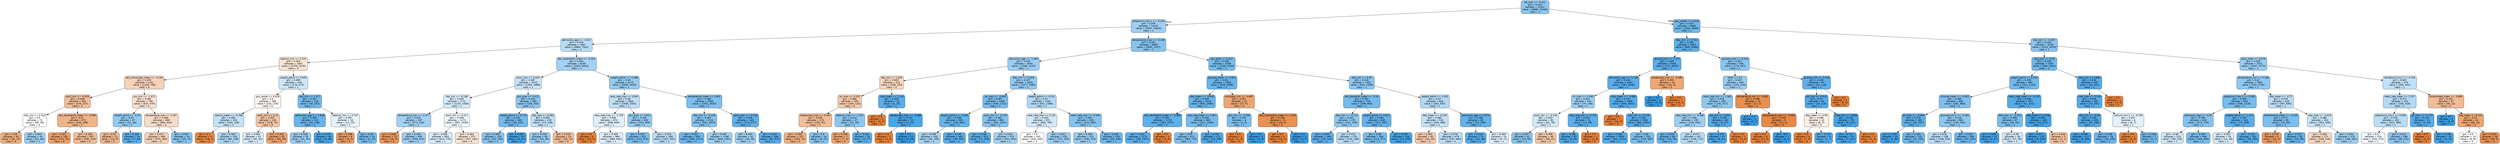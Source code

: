 digraph Tree {
node [shape=box, style="filled, rounded", color="black", fontname="helvetica"] ;
edge [fontname="helvetica"] ;
0 [label="ptt_max <= -0.221\ngini = 0.419\nsamples = 21167\nvalue = [9996, 23494]\nclass = 1", fillcolor="#8dc7f0"] ;
1 [label="potassium_max.1 <= -0.154\ngini = 0.449\nsamples = 14207\nvalue = [7635, 14829]\nclass = 1", fillcolor="#9fcff2"] ;
0 -> 1 [labeldistance=2.5, labelangle=45, headlabel="True"] ;
2 [label="admission_age <= -1.017\ngini = 0.476\nsamples = 7807\nvalue = [4800, 7502]\nclass = 1", fillcolor="#b8dcf6"] ;
1 -> 2 ;
3 [label="totalco2_min <= 0.331\ngini = 0.493\nsamples = 1567\nvalue = [1376, 1078]\nclass = 0", fillcolor="#f9e4d4"] ;
2 -> 3 ;
4 [label="abs_monocytes_mean <= -0.142\ngini = 0.476\nsamples = 1151\nvalue = [1100, 706]\nclass = 0", fillcolor="#f6d2b8"] ;
3 -> 4 ;
5 [label="spo2_min <= -0.029\ngini = 0.438\nsamples = 445\nvalue = [475, 227]\nclass = 0", fillcolor="#f1bd98"] ;
4 -> 5 ;
6 [label="dbp_min <= 0.416\ngini = 0.5\nsamples = 73\nvalue = [59, 59]\nclass = 0", fillcolor="#ffffff"] ;
5 -> 6 ;
7 [label="gini = 0.39\nsamples = 30\nvalue = [36, 13]\nclass = 0", fillcolor="#eeae80"] ;
6 -> 7 ;
8 [label="gini = 0.444\nsamples = 43\nvalue = [23, 46]\nclass = 1", fillcolor="#9ccef2"] ;
6 -> 8 ;
9 [label="abs_neutrophils_mean <= -0.985\ngini = 0.41\nsamples = 372\nvalue = [416, 168]\nclass = 0", fillcolor="#f0b489"] ;
5 -> 9 ;
10 [label="gini = 0.321\nsamples = 105\nvalue = [131, 33]\nclass = 0", fillcolor="#eca16b"] ;
9 -> 10 ;
11 [label="gini = 0.436\nsamples = 267\nvalue = [285, 135]\nclass = 0", fillcolor="#f1bd97"] ;
9 -> 11 ;
12 [label="gcs_min <= -1.472\ngini = 0.491\nsamples = 706\nvalue = [625, 479]\nclass = 0", fillcolor="#f9e2d1"] ;
4 -> 12 ;
13 [label="weight_admit <= -0.55\ngini = 0.43\nsamples = 37\nvalue = [21, 46]\nclass = 1", fillcolor="#93caf1"] ;
12 -> 13 ;
14 [label="gini = 0.42\nsamples = 11\nvalue = [14, 6]\nclass = 0", fillcolor="#f0b78e"] ;
13 -> 14 ;
15 [label="gini = 0.254\nsamples = 26\nvalue = [7, 40]\nclass = 1", fillcolor="#5caeea"] ;
13 -> 15 ;
16 [label="temperature_max <= 1.597\ngini = 0.486\nsamples = 669\nvalue = [604, 433]\nclass = 0", fillcolor="#f8dbc7"] ;
12 -> 16 ;
17 [label="gini = 0.474\nsamples = 599\nvalue = [575, 360]\nclass = 0", fillcolor="#f5d0b5"] ;
16 -> 17 ;
18 [label="gini = 0.407\nsamples = 70\nvalue = [29, 73]\nclass = 1", fillcolor="#88c4ef"] ;
16 -> 18 ;
19 [label="weight_admit <= 0.505\ngini = 0.489\nsamples = 416\nvalue = [276, 372]\nclass = 1", fillcolor="#cce6f8"] ;
3 -> 19 ;
20 [label="gcs_verbal <= 0.618\ngini = 0.5\nsamples = 288\nvalue = [231, 219]\nclass = 0", fillcolor="#fef8f5"] ;
19 -> 20 ;
21 [label="sodium_mean <= -0.766\ngini = 0.483\nsamples = 154\nvalue = [103, 149]\nclass = 1", fillcolor="#c2e1f7"] ;
20 -> 21 ;
22 [label="gini = 0.1\nsamples = 9\nvalue = [18, 1]\nclass = 0", fillcolor="#e68844"] ;
21 -> 22 ;
23 [label="gini = 0.463\nsamples = 145\nvalue = [85, 148]\nclass = 1", fillcolor="#abd5f4"] ;
21 -> 23 ;
24 [label="spo2_min <= 0.12\ngini = 0.457\nsamples = 134\nvalue = [128, 70]\nclass = 0", fillcolor="#f3c6a5"] ;
20 -> 24 ;
25 [label="gini = 0.494\nsamples = 52\nvalue = [35, 44]\nclass = 1", fillcolor="#d7ebfa"] ;
24 -> 25 ;
26 [label="gini = 0.342\nsamples = 82\nvalue = [93, 26]\nclass = 0", fillcolor="#eca470"] ;
24 -> 26 ;
27 [label="sbp_min <= 1.477\ngini = 0.351\nsamples = 128\nvalue = [45, 153]\nclass = 1", fillcolor="#73baed"] ;
19 -> 27 ;
28 [label="admission_age <= -1.618\ngini = 0.306\nsamples = 110\nvalue = [32, 138]\nclass = 1", fillcolor="#67b4eb"] ;
27 -> 28 ;
29 [label="gini = 0.438\nsamples = 50\nvalue = [24, 50]\nclass = 1", fillcolor="#98ccf1"] ;
28 -> 29 ;
30 [label="gini = 0.153\nsamples = 60\nvalue = [8, 88]\nclass = 1", fillcolor="#4ba6e7"] ;
28 -> 30 ;
31 [label="totalco2_min <= 0.747\ngini = 0.497\nsamples = 18\nvalue = [13, 15]\nclass = 1", fillcolor="#e5f2fc"] ;
27 -> 31 ;
32 [label="gini = 0.298\nsamples = 8\nvalue = [9, 2]\nclass = 0", fillcolor="#eb9d65"] ;
31 -> 32 ;
33 [label="gini = 0.36\nsamples = 10\nvalue = [4, 13]\nclass = 1", fillcolor="#76bbed"] ;
31 -> 33 ;
34 [label="abs_neutrophils_mean <= -0.304\ngini = 0.454\nsamples = 6240\nvalue = [3424, 6424]\nclass = 1", fillcolor="#a3d1f3"] ;
2 -> 34 ;
35 [label="pco2_max <= 0.033\ngini = 0.487\nsamples = 2070\nvalue = [1364, 1889]\nclass = 1", fillcolor="#c8e4f8"] ;
34 -> 35 ;
36 [label="sbp_min <= -0.198\ngini = 0.493\nsamples = 1771\nvalue = [1225, 1556]\nclass = 1", fillcolor="#d5eaf9"] ;
35 -> 36 ;
37 [label="temperature_min <= -2.377\ngini = 0.453\nsamples = 497\nvalue = [274, 518]\nclass = 1", fillcolor="#a2d1f3"] ;
36 -> 37 ;
38 [label="gini = 0.266\nsamples = 12\nvalue = [16, 3]\nclass = 0", fillcolor="#ea995e"] ;
37 -> 38 ;
39 [label="gini = 0.445\nsamples = 485\nvalue = [258, 515]\nclass = 1", fillcolor="#9ccef2"] ;
37 -> 39 ;
40 [label="spo2_min <= 0.417\ngini = 0.499\nsamples = 1274\nvalue = [951, 1038]\nclass = 1", fillcolor="#eef7fd"] ;
36 -> 40 ;
41 [label="gini = 0.493\nsamples = 903\nvalue = [614, 776]\nclass = 1", fillcolor="#d6ebfa"] ;
40 -> 41 ;
42 [label="gini = 0.492\nsamples = 371\nvalue = [337, 262]\nclass = 0", fillcolor="#f9e3d3"] ;
40 -> 42 ;
43 [label="gcs_eyes <= 0.412\ngini = 0.416\nsamples = 299\nvalue = [139, 333]\nclass = 1", fillcolor="#8cc6f0"] ;
35 -> 43 ;
44 [label="weight_admit <= 0.715\ngini = 0.351\nsamples = 180\nvalue = [66, 225]\nclass = 1", fillcolor="#73baed"] ;
43 -> 44 ;
45 [label="gini = 0.408\nsamples = 133\nvalue = [63, 158]\nclass = 1", fillcolor="#88c4ef"] ;
44 -> 45 ;
46 [label="gini = 0.082\nsamples = 47\nvalue = [3, 67]\nclass = 1", fillcolor="#42a1e6"] ;
44 -> 46 ;
47 [label="sbp_max <= 0.982\ngini = 0.481\nsamples = 119\nvalue = [73, 108]\nclass = 1", fillcolor="#bfdff7"] ;
43 -> 47 ;
48 [label="gini = 0.436\nsamples = 95\nvalue = [45, 95]\nclass = 1", fillcolor="#97cbf1"] ;
47 -> 48 ;
49 [label="gini = 0.433\nsamples = 24\nvalue = [28, 13]\nclass = 0", fillcolor="#f1bc95"] ;
47 -> 49 ;
50 [label="weight_admit <= -0.388\ngini = 0.43\nsamples = 4170\nvalue = [2060, 4535]\nclass = 1", fillcolor="#93caf1"] ;
34 -> 50 ;
51 [label="resp_rate_max <= 0.063\ngini = 0.48\nsamples = 1604\nvalue = [1008, 1505]\nclass = 1", fillcolor="#bedff6"] ;
50 -> 51 ;
52 [label="resp_rate_max <= -1.763\ngini = 0.496\nsamples = 974\nvalue = [698, 840]\nclass = 1", fillcolor="#deeefb"] ;
51 -> 52 ;
53 [label="gini = 0.0\nsamples = 6\nvalue = [10, 0]\nclass = 0", fillcolor="#e58139"] ;
52 -> 53 ;
54 [label="gini = 0.495\nsamples = 968\nvalue = [688, 840]\nclass = 1", fillcolor="#dbedfa"] ;
52 -> 54 ;
55 [label="gcs_eyes <= 0.412\ngini = 0.434\nsamples = 630\nvalue = [310, 665]\nclass = 1", fillcolor="#95cbf1"] ;
51 -> 55 ;
56 [label="gini = 0.373\nsamples = 321\nvalue = [123, 373]\nclass = 1", fillcolor="#7abdee"] ;
55 -> 56 ;
57 [label="gini = 0.476\nsamples = 309\nvalue = [187, 292]\nclass = 1", fillcolor="#b8dcf6"] ;
55 -> 57 ;
58 [label="temperature_mean <= 0.902\ngini = 0.383\nsamples = 2566\nvalue = [1052, 3030]\nclass = 1", fillcolor="#7ebfee"] ;
50 -> 58 ;
59 [label="dbp_min <= -0.126\ngini = 0.401\nsamples = 2124\nvalue = [942, 2453]\nclass = 1", fillcolor="#85c3ef"] ;
58 -> 59 ;
60 [label="gini = 0.327\nsamples = 926\nvalue = [304, 1172]\nclass = 1", fillcolor="#6cb6ec"] ;
59 -> 60 ;
61 [label="gini = 0.444\nsamples = 1198\nvalue = [638, 1281]\nclass = 1", fillcolor="#9ccef2"] ;
59 -> 61 ;
62 [label="spo2_max <= -0.718\ngini = 0.269\nsamples = 442\nvalue = [110, 577]\nclass = 1", fillcolor="#5fb0ea"] ;
58 -> 62 ;
63 [label="gini = 0.444\nsamples = 52\nvalue = [28, 56]\nclass = 1", fillcolor="#9ccef2"] ;
62 -> 63 ;
64 [label="gini = 0.235\nsamples = 390\nvalue = [82, 521]\nclass = 1", fillcolor="#58ace9"] ;
62 -> 64 ;
65 [label="temperature_max <= -0.248\ngini = 0.402\nsamples = 6400\nvalue = [2835, 7327]\nclass = 1", fillcolor="#86c3ef"] ;
1 -> 65 ;
66 [label="admission_age <= -1.464\ngini = 0.442\nsamples = 3044\nvalue = [1585, 3223]\nclass = 1", fillcolor="#9acdf2"] ;
65 -> 66 ;
67 [label="dbp_min <= 1.934\ngini = 0.483\nsamples = 215\nvalue = [208, 143]\nclass = 0", fillcolor="#f7d8c1"] ;
66 -> 67 ;
68 [label="ph_max <= 0.152\ngini = 0.466\nsamples = 200\nvalue = [204, 120]\nclass = 0", fillcolor="#f4cbad"] ;
67 -> 68 ;
69 [label="baseexcess_max <= 0.042\ngini = 0.436\nsamples = 173\nvalue = [192, 91]\nclass = 0", fillcolor="#f1bd97"] ;
68 -> 69 ;
70 [label="gini = 0.399\nsamples = 157\nvalue = [184, 70]\nclass = 0", fillcolor="#efb184"] ;
69 -> 70 ;
71 [label="gini = 0.4\nsamples = 16\nvalue = [8, 21]\nclass = 1", fillcolor="#84c2ef"] ;
69 -> 71 ;
72 [label="totalco2_max <= -1.101\ngini = 0.414\nsamples = 27\nvalue = [12, 29]\nclass = 1", fillcolor="#8bc6f0"] ;
68 -> 72 ;
73 [label="gini = 0.346\nsamples = 7\nvalue = [7, 2]\nclass = 0", fillcolor="#eca572"] ;
72 -> 73 ;
74 [label="gini = 0.264\nsamples = 20\nvalue = [5, 27]\nclass = 1", fillcolor="#5eafea"] ;
72 -> 74 ;
75 [label="mbp_mean <= 1.133\ngini = 0.252\nsamples = 15\nvalue = [4, 23]\nclass = 1", fillcolor="#5baeea"] ;
67 -> 75 ;
76 [label="gini = 0.0\nsamples = 2\nvalue = [2, 0]\nclass = 0", fillcolor="#e58139"] ;
75 -> 76 ;
77 [label="baseexcess_max <= -0.488\ngini = 0.147\nsamples = 13\nvalue = [2, 23]\nclass = 1", fillcolor="#4aa6e7"] ;
75 -> 77 ;
78 [label="gini = 0.0\nsamples = 2\nvalue = [2, 0]\nclass = 0", fillcolor="#e58139"] ;
77 -> 78 ;
79 [label="gini = 0.0\nsamples = 11\nvalue = [0, 23]\nclass = 1", fillcolor="#399de5"] ;
77 -> 79 ;
80 [label="dbp_min <= 0.004\ngini = 0.427\nsamples = 2829\nvalue = [1377, 3080]\nclass = 1", fillcolor="#92c9f1"] ;
66 -> 80 ;
81 [label="ph_max <= -0.003\ngini = 0.367\nsamples = 1438\nvalue = [546, 1712]\nclass = 1", fillcolor="#78bced"] ;
80 -> 81 ;
82 [label="weight_admit <= -0.846\ngini = 0.298\nsamples = 555\nvalue = [154, 691]\nclass = 1", fillcolor="#65b3eb"] ;
81 -> 82 ;
83 [label="gini = 0.458\nsamples = 100\nvalue = [55, 100]\nclass = 1", fillcolor="#a6d3f3"] ;
82 -> 83 ;
84 [label="gini = 0.246\nsamples = 455\nvalue = [99, 591]\nclass = 1", fillcolor="#5aade9"] ;
82 -> 84 ;
85 [label="pco2_min <= -0.134\ngini = 0.401\nsamples = 883\nvalue = [392, 1021]\nclass = 1", fillcolor="#85c3ef"] ;
81 -> 85 ;
86 [label="gini = 0.248\nsamples = 313\nvalue = [71, 419]\nclass = 1", fillcolor="#5baee9"] ;
85 -> 86 ;
87 [label="gini = 0.454\nsamples = 570\nvalue = [321, 602]\nclass = 1", fillcolor="#a3d1f3"] ;
85 -> 87 ;
88 [label="weight_admit <= 0.241\ngini = 0.47\nsamples = 1391\nvalue = [831, 1368]\nclass = 1", fillcolor="#b1d9f5"] ;
80 -> 88 ;
89 [label="resp_rate_max <= 0.102\ngini = 0.492\nsamples = 871\nvalue = [606, 785]\nclass = 1", fillcolor="#d2e9f9"] ;
88 -> 89 ;
90 [label="gini = 0.5\nsamples = 541\nvalue = [435, 435]\nclass = 0", fillcolor="#ffffff"] ;
89 -> 90 ;
91 [label="gini = 0.441\nsamples = 330\nvalue = [171, 350]\nclass = 1", fillcolor="#9acdf2"] ;
89 -> 91 ;
92 [label="heart_rate_max <= -0.044\ngini = 0.402\nsamples = 520\nvalue = [225, 583]\nclass = 1", fillcolor="#85c3ef"] ;
88 -> 92 ;
93 [label="gini = 0.438\nsamples = 315\nvalue = [160, 334]\nclass = 1", fillcolor="#98ccf1"] ;
92 -> 93 ;
94 [label="gini = 0.328\nsamples = 205\nvalue = [65, 249]\nclass = 1", fillcolor="#6db7ec"] ;
92 -> 94 ;
95 [label="gcs_eyes <= 0.412\ngini = 0.358\nsamples = 3356\nvalue = [1250, 4104]\nclass = 1", fillcolor="#75bbed"] ;
65 -> 95 ;
96 [label="glucose_mean <= 3.457\ngini = 0.311\nsamples = 2034\nvalue = [619, 2598]\nclass = 1", fillcolor="#68b4eb"] ;
95 -> 96 ;
97 [label="dbp_mean <= -0.062\ngini = 0.306\nsamples = 2019\nvalue = [602, 2593]\nclass = 1", fillcolor="#67b4eb"] ;
96 -> 97 ;
98 [label="abs_neutrophils_mean <= 5.986\ngini = 0.265\nsamples = 1176\nvalue = [290, 1557]\nclass = 1", fillcolor="#5eafea"] ;
97 -> 98 ;
99 [label="gini = 0.262\nsamples = 1173\nvalue = [285, 1557]\nclass = 1", fillcolor="#5dafea"] ;
98 -> 99 ;
100 [label="gini = 0.0\nsamples = 3\nvalue = [5, 0]\nclass = 0", fillcolor="#e58139"] ;
98 -> 100 ;
101 [label="resp_rate_mean <= 0.807\ngini = 0.356\nsamples = 843\nvalue = [312, 1036]\nclass = 1", fillcolor="#75bbed"] ;
97 -> 101 ;
102 [label="gini = 0.39\nsamples = 672\nvalue = [280, 776]\nclass = 1", fillcolor="#80c0ee"] ;
101 -> 102 ;
103 [label="gini = 0.195\nsamples = 171\nvalue = [32, 260]\nclass = 1", fillcolor="#51a9e8"] ;
101 -> 103 ;
104 [label="aniongap_min <= -0.687\ngini = 0.351\nsamples = 15\nvalue = [17, 5]\nclass = 0", fillcolor="#eda673"] ;
96 -> 104 ;
105 [label="gcs_min <= -2.009\ngini = 0.375\nsamples = 4\nvalue = [1, 3]\nclass = 1", fillcolor="#7bbeee"] ;
104 -> 105 ;
106 [label="gini = 0.0\nsamples = 1\nvalue = [1, 0]\nclass = 0", fillcolor="#e58139"] ;
105 -> 106 ;
107 [label="gini = 0.0\nsamples = 3\nvalue = [0, 3]\nclass = 1", fillcolor="#399de5"] ;
105 -> 107 ;
108 [label="abs_neutrophils_mean <= 1.329\ngini = 0.198\nsamples = 11\nvalue = [16, 2]\nclass = 0", fillcolor="#e89152"] ;
104 -> 108 ;
109 [label="gini = 0.0\nsamples = 9\nvalue = [16, 0]\nclass = 0", fillcolor="#e58139"] ;
108 -> 109 ;
110 [label="gini = 0.0\nsamples = 2\nvalue = [0, 2]\nclass = 1", fillcolor="#399de5"] ;
108 -> 110 ;
111 [label="dbp_min <= 0.09\ngini = 0.416\nsamples = 1322\nvalue = [631, 1506]\nclass = 1", fillcolor="#8cc6f0"] ;
95 -> 111 ;
112 [label="abs_basophils_mean <= -0.16\ngini = 0.352\nsamples = 718\nvalue = [268, 909]\nclass = 1", fillcolor="#73baed"] ;
111 -> 112 ;
113 [label="dbp_min <= -0.712\ngini = 0.421\nsamples = 278\nvalue = [141, 328]\nclass = 1", fillcolor="#8ec7f0"] ;
112 -> 113 ;
114 [label="gini = 0.255\nsamples = 108\nvalue = [25, 142]\nclass = 1", fillcolor="#5caeea"] ;
113 -> 114 ;
115 [label="gini = 0.473\nsamples = 170\nvalue = [116, 186]\nclass = 1", fillcolor="#b4daf5"] ;
113 -> 115 ;
116 [label="weight_admit <= 0.617\ngini = 0.294\nsamples = 440\nvalue = [127, 581]\nclass = 1", fillcolor="#64b2eb"] ;
112 -> 116 ;
117 [label="gini = 0.36\nsamples = 306\nvalue = [116, 377]\nclass = 1", fillcolor="#76bbed"] ;
116 -> 117 ;
118 [label="gini = 0.097\nsamples = 134\nvalue = [11, 204]\nclass = 1", fillcolor="#44a2e6"] ;
116 -> 118 ;
119 [label="weight_admit <= 1.052\ngini = 0.47\nsamples = 604\nvalue = [363, 597]\nclass = 1", fillcolor="#b1d9f5"] ;
111 -> 119 ;
120 [label="dbp_mean <= -0.235\ngini = 0.484\nsamples = 519\nvalue = [340, 488]\nclass = 1", fillcolor="#c3e1f7"] ;
119 -> 120 ;
121 [label="gini = 0.465\nsamples = 40\nvalue = [43, 25]\nclass = 0", fillcolor="#f4caac"] ;
120 -> 121 ;
122 [label="gini = 0.476\nsamples = 479\nvalue = [297, 463]\nclass = 1", fillcolor="#b8dcf6"] ;
120 -> 122 ;
123 [label="admission_age <= 0.074\ngini = 0.288\nsamples = 85\nvalue = [23, 109]\nclass = 1", fillcolor="#63b2ea"] ;
119 -> 123 ;
124 [label="gini = 0.219\nsamples = 70\nvalue = [14, 98]\nclass = 1", fillcolor="#55abe9"] ;
123 -> 124 ;
125 [label="gini = 0.495\nsamples = 15\nvalue = [9, 11]\nclass = 1", fillcolor="#dbedfa"] ;
123 -> 125 ;
126 [label="gcs_verbal <= 0.618\ngini = 0.337\nsamples = 6960\nvalue = [2361, 8665]\nclass = 1", fillcolor="#6fb8ec"] ;
0 -> 126 [labeldistance=2.5, labelangle=-45, headlabel="False"] ;
127 [label="dbp_min <= 0.741\ngini = 0.265\nsamples = 3832\nvalue = [949, 5089]\nclass = 1", fillcolor="#5eafea"] ;
126 -> 127 ;
128 [label="glucose_min <= 7.371\ngini = 0.245\nsamples = 3442\nvalue = [775, 4652]\nclass = 1", fillcolor="#5aade9"] ;
127 -> 128 ;
129 [label="admission_age <= -1.718\ngini = 0.243\nsamples = 3432\nvalue = [765, 4649]\nclass = 1", fillcolor="#5aade9"] ;
128 -> 129 ;
130 [label="inr_max <= 0.296\ngini = 0.442\nsamples = 143\nvalue = [73, 148]\nclass = 1", fillcolor="#9bcdf2"] ;
129 -> 130 ;
131 [label="pco2_min <= -0.134\ngini = 0.492\nsamples = 92\nvalue = [61, 79]\nclass = 1", fillcolor="#d2e9f9"] ;
130 -> 131 ;
132 [label="gini = 0.407\nsamples = 52\nvalue = [23, 58]\nclass = 1", fillcolor="#88c4ef"] ;
131 -> 132 ;
133 [label="gini = 0.458\nsamples = 40\nvalue = [38, 21]\nclass = 0", fillcolor="#f3c7a6"] ;
131 -> 133 ;
134 [label="resp_rate_min <= 4.735\ngini = 0.252\nsamples = 51\nvalue = [12, 69]\nclass = 1", fillcolor="#5baeea"] ;
130 -> 134 ;
135 [label="gini = 0.186\nsamples = 50\nvalue = [8, 69]\nclass = 1", fillcolor="#50a8e8"] ;
134 -> 135 ;
136 [label="gini = 0.0\nsamples = 1\nvalue = [4, 0]\nclass = 0", fillcolor="#e58139"] ;
134 -> 136 ;
137 [label="mbp_mean <= -3.096\ngini = 0.231\nsamples = 3289\nvalue = [692, 4501]\nclass = 1", fillcolor="#57ace9"] ;
129 -> 137 ;
138 [label="gini = 0.0\nsamples = 7\nvalue = [10, 0]\nclass = 0", fillcolor="#e58139"] ;
137 -> 138 ;
139 [label="po2_min <= 0.719\ngini = 0.229\nsamples = 3282\nvalue = [682, 4501]\nclass = 1", fillcolor="#57ace9"] ;
137 -> 139 ;
140 [label="gini = 0.208\nsamples = 2950\nvalue = [552, 4121]\nclass = 1", fillcolor="#54aae8"] ;
139 -> 140 ;
141 [label="gini = 0.38\nsamples = 332\nvalue = [130, 380]\nclass = 1", fillcolor="#7dbfee"] ;
139 -> 141 ;
142 [label="baseexcess_min <= -4.186\ngini = 0.355\nsamples = 10\nvalue = [10, 3]\nclass = 0", fillcolor="#eda774"] ;
128 -> 142 ;
143 [label="gini = 0.0\nsamples = 3\nvalue = [0, 3]\nclass = 1", fillcolor="#399de5"] ;
142 -> 143 ;
144 [label="gini = 0.0\nsamples = 7\nvalue = [10, 0]\nclass = 0", fillcolor="#e58139"] ;
142 -> 144 ;
145 [label="glucose_max <= 0.319\ngini = 0.407\nsamples = 390\nvalue = [174, 437]\nclass = 1", fillcolor="#88c4ef"] ;
127 -> 145 ;
146 [label="other <= 0.5\ngini = 0.437\nsamples = 293\nvalue = [152, 319]\nclass = 1", fillcolor="#97ccf1"] ;
145 -> 146 ;
147 [label="heart_rate_min <= 1.383\ngini = 0.419\nsamples = 283\nvalue = [135, 317]\nclass = 1", fillcolor="#8dc7f0"] ;
146 -> 147 ;
148 [label="resp_rate_min <= -0.506\ngini = 0.446\nsamples = 235\nvalue = [126, 250]\nclass = 1", fillcolor="#9dcef2"] ;
147 -> 148 ;
149 [label="gini = 0.305\nsamples = 68\nvalue = [18, 78]\nclass = 1", fillcolor="#67b4eb"] ;
148 -> 149 ;
150 [label="gini = 0.474\nsamples = 167\nvalue = [108, 172]\nclass = 1", fillcolor="#b5dbf5"] ;
148 -> 150 ;
151 [label="sbp_min <= 3.037\ngini = 0.209\nsamples = 48\nvalue = [9, 67]\nclass = 1", fillcolor="#54aae8"] ;
147 -> 151 ;
152 [label="gini = 0.151\nsamples = 47\nvalue = [6, 67]\nclass = 1", fillcolor="#4ba6e7"] ;
151 -> 152 ;
153 [label="gini = 0.0\nsamples = 1\nvalue = [3, 0]\nclass = 0", fillcolor="#e58139"] ;
151 -> 153 ;
154 [label="temperature_min <= -0.681\ngini = 0.188\nsamples = 10\nvalue = [17, 2]\nclass = 0", fillcolor="#e89050"] ;
146 -> 154 ;
155 [label="gini = 0.0\nsamples = 1\nvalue = [0, 1]\nclass = 1", fillcolor="#399de5"] ;
154 -> 155 ;
156 [label="temperature_max <= -0.008\ngini = 0.105\nsamples = 9\nvalue = [17, 1]\nclass = 0", fillcolor="#e78845"] ;
154 -> 156 ;
157 [label="gini = 0.0\nsamples = 8\nvalue = [17, 0]\nclass = 0", fillcolor="#e58139"] ;
156 -> 157 ;
158 [label="gini = 0.0\nsamples = 1\nvalue = [0, 1]\nclass = 1", fillcolor="#399de5"] ;
156 -> 158 ;
159 [label="glucose_min <= 3.518\ngini = 0.265\nsamples = 97\nvalue = [22, 118]\nclass = 1", fillcolor="#5eafea"] ;
145 -> 159 ;
160 [label="ptt_max <= 0.012\ngini = 0.21\nsamples = 91\nvalue = [16, 118]\nclass = 1", fillcolor="#54aae9"] ;
159 -> 160 ;
161 [label="dbp_mean <= 0.99\ngini = 0.498\nsamples = 12\nvalue = [8, 7]\nclass = 0", fillcolor="#fcefe6"] ;
160 -> 161 ;
162 [label="gini = 0.0\nsamples = 4\nvalue = [7, 0]\nclass = 0", fillcolor="#e58139"] ;
161 -> 162 ;
163 [label="gini = 0.219\nsamples = 8\nvalue = [1, 7]\nclass = 1", fillcolor="#55abe9"] ;
161 -> 163 ;
164 [label="mbp_min <= 3.008\ngini = 0.125\nsamples = 79\nvalue = [8, 111]\nclass = 1", fillcolor="#47a4e7"] ;
160 -> 164 ;
165 [label="gini = 0.112\nsamples = 78\nvalue = [7, 111]\nclass = 1", fillcolor="#45a3e7"] ;
164 -> 165 ;
166 [label="gini = 0.0\nsamples = 1\nvalue = [1, 0]\nclass = 0", fillcolor="#e58139"] ;
164 -> 166 ;
167 [label="gini = 0.0\nsamples = 6\nvalue = [6, 0]\nclass = 0", fillcolor="#e58139"] ;
159 -> 167 ;
168 [label="sbp_min <= -0.357\ngini = 0.406\nsamples = 3128\nvalue = [1412, 3576]\nclass = 1", fillcolor="#87c4ef"] ;
126 -> 168 ;
169 [label="sbp_max <= 0.18\ngini = 0.328\nsamples = 1097\nvalue = [365, 1401]\nclass = 1", fillcolor="#6db7ec"] ;
168 -> 169 ;
170 [label="weight_admit <= 0.529\ngini = 0.349\nsamples = 892\nvalue = [322, 1110]\nclass = 1", fillcolor="#72b9ed"] ;
169 -> 170 ;
171 [label="chloride_mean <= -0.652\ngini = 0.385\nsamples = 685\nvalue = [281, 800]\nclass = 1", fillcolor="#7fbfee"] ;
170 -> 171 ;
172 [label="ph_max <= -0.003\ngini = 0.272\nsamples = 181\nvalue = [46, 237]\nclass = 1", fillcolor="#5fb0ea"] ;
171 -> 172 ;
173 [label="gini = 0.105\nsamples = 59\nvalue = [5, 85]\nclass = 1", fillcolor="#45a3e7"] ;
172 -> 173 ;
174 [label="gini = 0.335\nsamples = 122\nvalue = [41, 152]\nclass = 1", fillcolor="#6eb7ec"] ;
172 -> 174 ;
175 [label="glucose_min.2 <= -0.382\ngini = 0.416\nsamples = 504\nvalue = [235, 563]\nclass = 1", fillcolor="#8cc6f0"] ;
171 -> 175 ;
176 [label="gini = 0.476\nsamples = 238\nvalue = [148, 230]\nclass = 1", fillcolor="#b8dcf6"] ;
175 -> 176 ;
177 [label="gini = 0.328\nsamples = 266\nvalue = [87, 333]\nclass = 1", fillcolor="#6db7ec"] ;
175 -> 177 ;
178 [label="heart_rate_mean <= -0.225\ngini = 0.206\nsamples = 207\nvalue = [41, 310]\nclass = 1", fillcolor="#53aae8"] ;
170 -> 178 ;
179 [label="dbp_max <= -0.552\ngini = 0.369\nsamples = 67\nvalue = [30, 93]\nclass = 1", fillcolor="#79bded"] ;
178 -> 179 ;
180 [label="gini = 0.095\nsamples = 37\nvalue = [3, 57]\nclass = 1", fillcolor="#43a2e6"] ;
179 -> 180 ;
181 [label="gini = 0.49\nsamples = 30\nvalue = [27, 36]\nclass = 1", fillcolor="#cee6f8"] ;
179 -> 181 ;
182 [label="sbp_mean <= 0.106\ngini = 0.092\nsamples = 140\nvalue = [11, 217]\nclass = 1", fillcolor="#43a2e6"] ;
178 -> 182 ;
183 [label="gini = 0.077\nsamples = 137\nvalue = [9, 216]\nclass = 1", fillcolor="#41a1e6"] ;
182 -> 183 ;
184 [label="gini = 0.444\nsamples = 3\nvalue = [2, 1]\nclass = 0", fillcolor="#f2c09c"] ;
182 -> 184 ;
185 [label="mbp_min <= 0.892\ngini = 0.224\nsamples = 205\nvalue = [43, 291]\nclass = 1", fillcolor="#56abe9"] ;
169 -> 185 ;
186 [label="mbp_max <= 3.334\ngini = 0.216\nsamples = 204\nvalue = [41, 291]\nclass = 1", fillcolor="#55abe9"] ;
185 -> 186 ;
187 [label="dbp_min <= -0.56\ngini = 0.195\nsamples = 195\nvalue = [35, 284]\nclass = 1", fillcolor="#51a9e8"] ;
186 -> 187 ;
188 [label="gini = 0.089\nsamples = 117\nvalue = [9, 184]\nclass = 1", fillcolor="#43a2e6"] ;
187 -> 188 ;
189 [label="gini = 0.328\nsamples = 78\nvalue = [26, 100]\nclass = 1", fillcolor="#6cb6ec"] ;
187 -> 189 ;
190 [label="calcium_min.1 <= -0.706\ngini = 0.497\nsamples = 9\nvalue = [6, 7]\nclass = 1", fillcolor="#e3f1fb"] ;
186 -> 190 ;
191 [label="gini = 0.0\nsamples = 2\nvalue = [4, 0]\nclass = 0", fillcolor="#e58139"] ;
190 -> 191 ;
192 [label="gini = 0.346\nsamples = 7\nvalue = [2, 7]\nclass = 1", fillcolor="#72b9ec"] ;
190 -> 192 ;
193 [label="gini = 0.0\nsamples = 1\nvalue = [2, 0]\nclass = 0", fillcolor="#e58139"] ;
185 -> 193 ;
194 [label="spo2_mean <= 0.479\ngini = 0.439\nsamples = 2031\nvalue = [1047, 2175]\nclass = 1", fillcolor="#98ccf2"] ;
168 -> 194 ;
195 [label="temperature_min <= 0.336\ngini = 0.42\nsamples = 1561\nvalue = [743, 1734]\nclass = 1", fillcolor="#8ec7f0"] ;
194 -> 195 ;
196 [label="potassium_max.1 <= 0.085\ngini = 0.359\nsamples = 933\nvalue = [346, 1128]\nclass = 1", fillcolor="#76bbed"] ;
195 -> 196 ;
197 [label="admission_age <= -0.51\ngini = 0.399\nsamples = 618\nvalue = [274, 720]\nclass = 1", fillcolor="#84c2ef"] ;
196 -> 197 ;
198 [label="gini = 0.49\nsamples = 124\nvalue = [90, 120]\nclass = 1", fillcolor="#cee6f8"] ;
197 -> 198 ;
199 [label="gini = 0.359\nsamples = 494\nvalue = [184, 600]\nclass = 1", fillcolor="#76bbed"] ;
197 -> 199 ;
200 [label="weight_admit <= -1.127\ngini = 0.255\nsamples = 315\nvalue = [72, 408]\nclass = 1", fillcolor="#5caeea"] ;
196 -> 200 ;
201 [label="gini = 0.492\nsamples = 24\nvalue = [14, 18]\nclass = 1", fillcolor="#d3e9f9"] ;
200 -> 201 ;
202 [label="gini = 0.225\nsamples = 291\nvalue = [58, 390]\nclass = 1", fillcolor="#56ace9"] ;
200 -> 202 ;
203 [label="dbp_mean <= -0.77\ngini = 0.478\nsamples = 628\nvalue = [397, 606]\nclass = 1", fillcolor="#bbddf6"] ;
195 -> 203 ;
204 [label="temperature_mean <= -0.235\ngini = 0.377\nsamples = 85\nvalue = [33, 98]\nclass = 1", fillcolor="#7cbeee"] ;
203 -> 204 ;
205 [label="gini = 0.278\nsamples = 5\nvalue = [10, 2]\nclass = 0", fillcolor="#ea9a61"] ;
204 -> 205 ;
206 [label="gini = 0.312\nsamples = 80\nvalue = [23, 96]\nclass = 1", fillcolor="#68b4eb"] ;
204 -> 206 ;
207 [label="sbp_max <= -0.424\ngini = 0.486\nsamples = 543\nvalue = [364, 508]\nclass = 1", fillcolor="#c7e3f8"] ;
203 -> 207 ;
208 [label="gini = 0.483\nsamples = 173\nvalue = [168, 116]\nclass = 0", fillcolor="#f7d8c2"] ;
207 -> 208 ;
209 [label="gini = 0.444\nsamples = 370\nvalue = [196, 392]\nclass = 1", fillcolor="#9ccef2"] ;
207 -> 209 ;
210 [label="hematocrit_min.1 <= 0.726\ngini = 0.483\nsamples = 470\nvalue = [304, 441]\nclass = 1", fillcolor="#c1e1f7"] ;
194 -> 210 ;
211 [label="heart_rate_mean <= 1.317\ngini = 0.471\nsamples = 423\nvalue = [256, 419]\nclass = 1", fillcolor="#b2d9f5"] ;
210 -> 211 ;
212 [label="potassium_min.1 <= 0.056\ngini = 0.478\nsamples = 402\nvalue = [251, 385]\nclass = 1", fillcolor="#baddf6"] ;
211 -> 212 ;
213 [label="gini = 0.5\nsamples = 214\nvalue = [163, 173]\nclass = 1", fillcolor="#f4f9fd"] ;
212 -> 213 ;
214 [label="gini = 0.415\nsamples = 188\nvalue = [88, 212]\nclass = 1", fillcolor="#8bc6f0"] ;
212 -> 214 ;
215 [label="ph_max <= -1.171\ngini = 0.224\nsamples = 21\nvalue = [5, 34]\nclass = 1", fillcolor="#56abe9"] ;
211 -> 215 ;
216 [label="gini = 0.0\nsamples = 1\nvalue = [2, 0]\nclass = 0", fillcolor="#e58139"] ;
215 -> 216 ;
217 [label="gini = 0.149\nsamples = 20\nvalue = [3, 34]\nclass = 1", fillcolor="#4aa6e7"] ;
215 -> 217 ;
218 [label="bicarbonate_mean <= -0.885\ngini = 0.431\nsamples = 47\nvalue = [48, 22]\nclass = 0", fillcolor="#f1bb94"] ;
210 -> 218 ;
219 [label="gini = 0.0\nsamples = 5\nvalue = [0, 8]\nclass = 1", fillcolor="#399de5"] ;
218 -> 219 ;
220 [label="sbp_mean <= 0.101\ngini = 0.35\nsamples = 42\nvalue = [48, 14]\nclass = 0", fillcolor="#eda673"] ;
218 -> 220 ;
221 [label="gini = 0.5\nsamples = 14\nvalue = [9, 9]\nclass = 0", fillcolor="#ffffff"] ;
220 -> 221 ;
222 [label="gini = 0.201\nsamples = 28\nvalue = [39, 5]\nclass = 0", fillcolor="#e89152"] ;
220 -> 222 ;
}